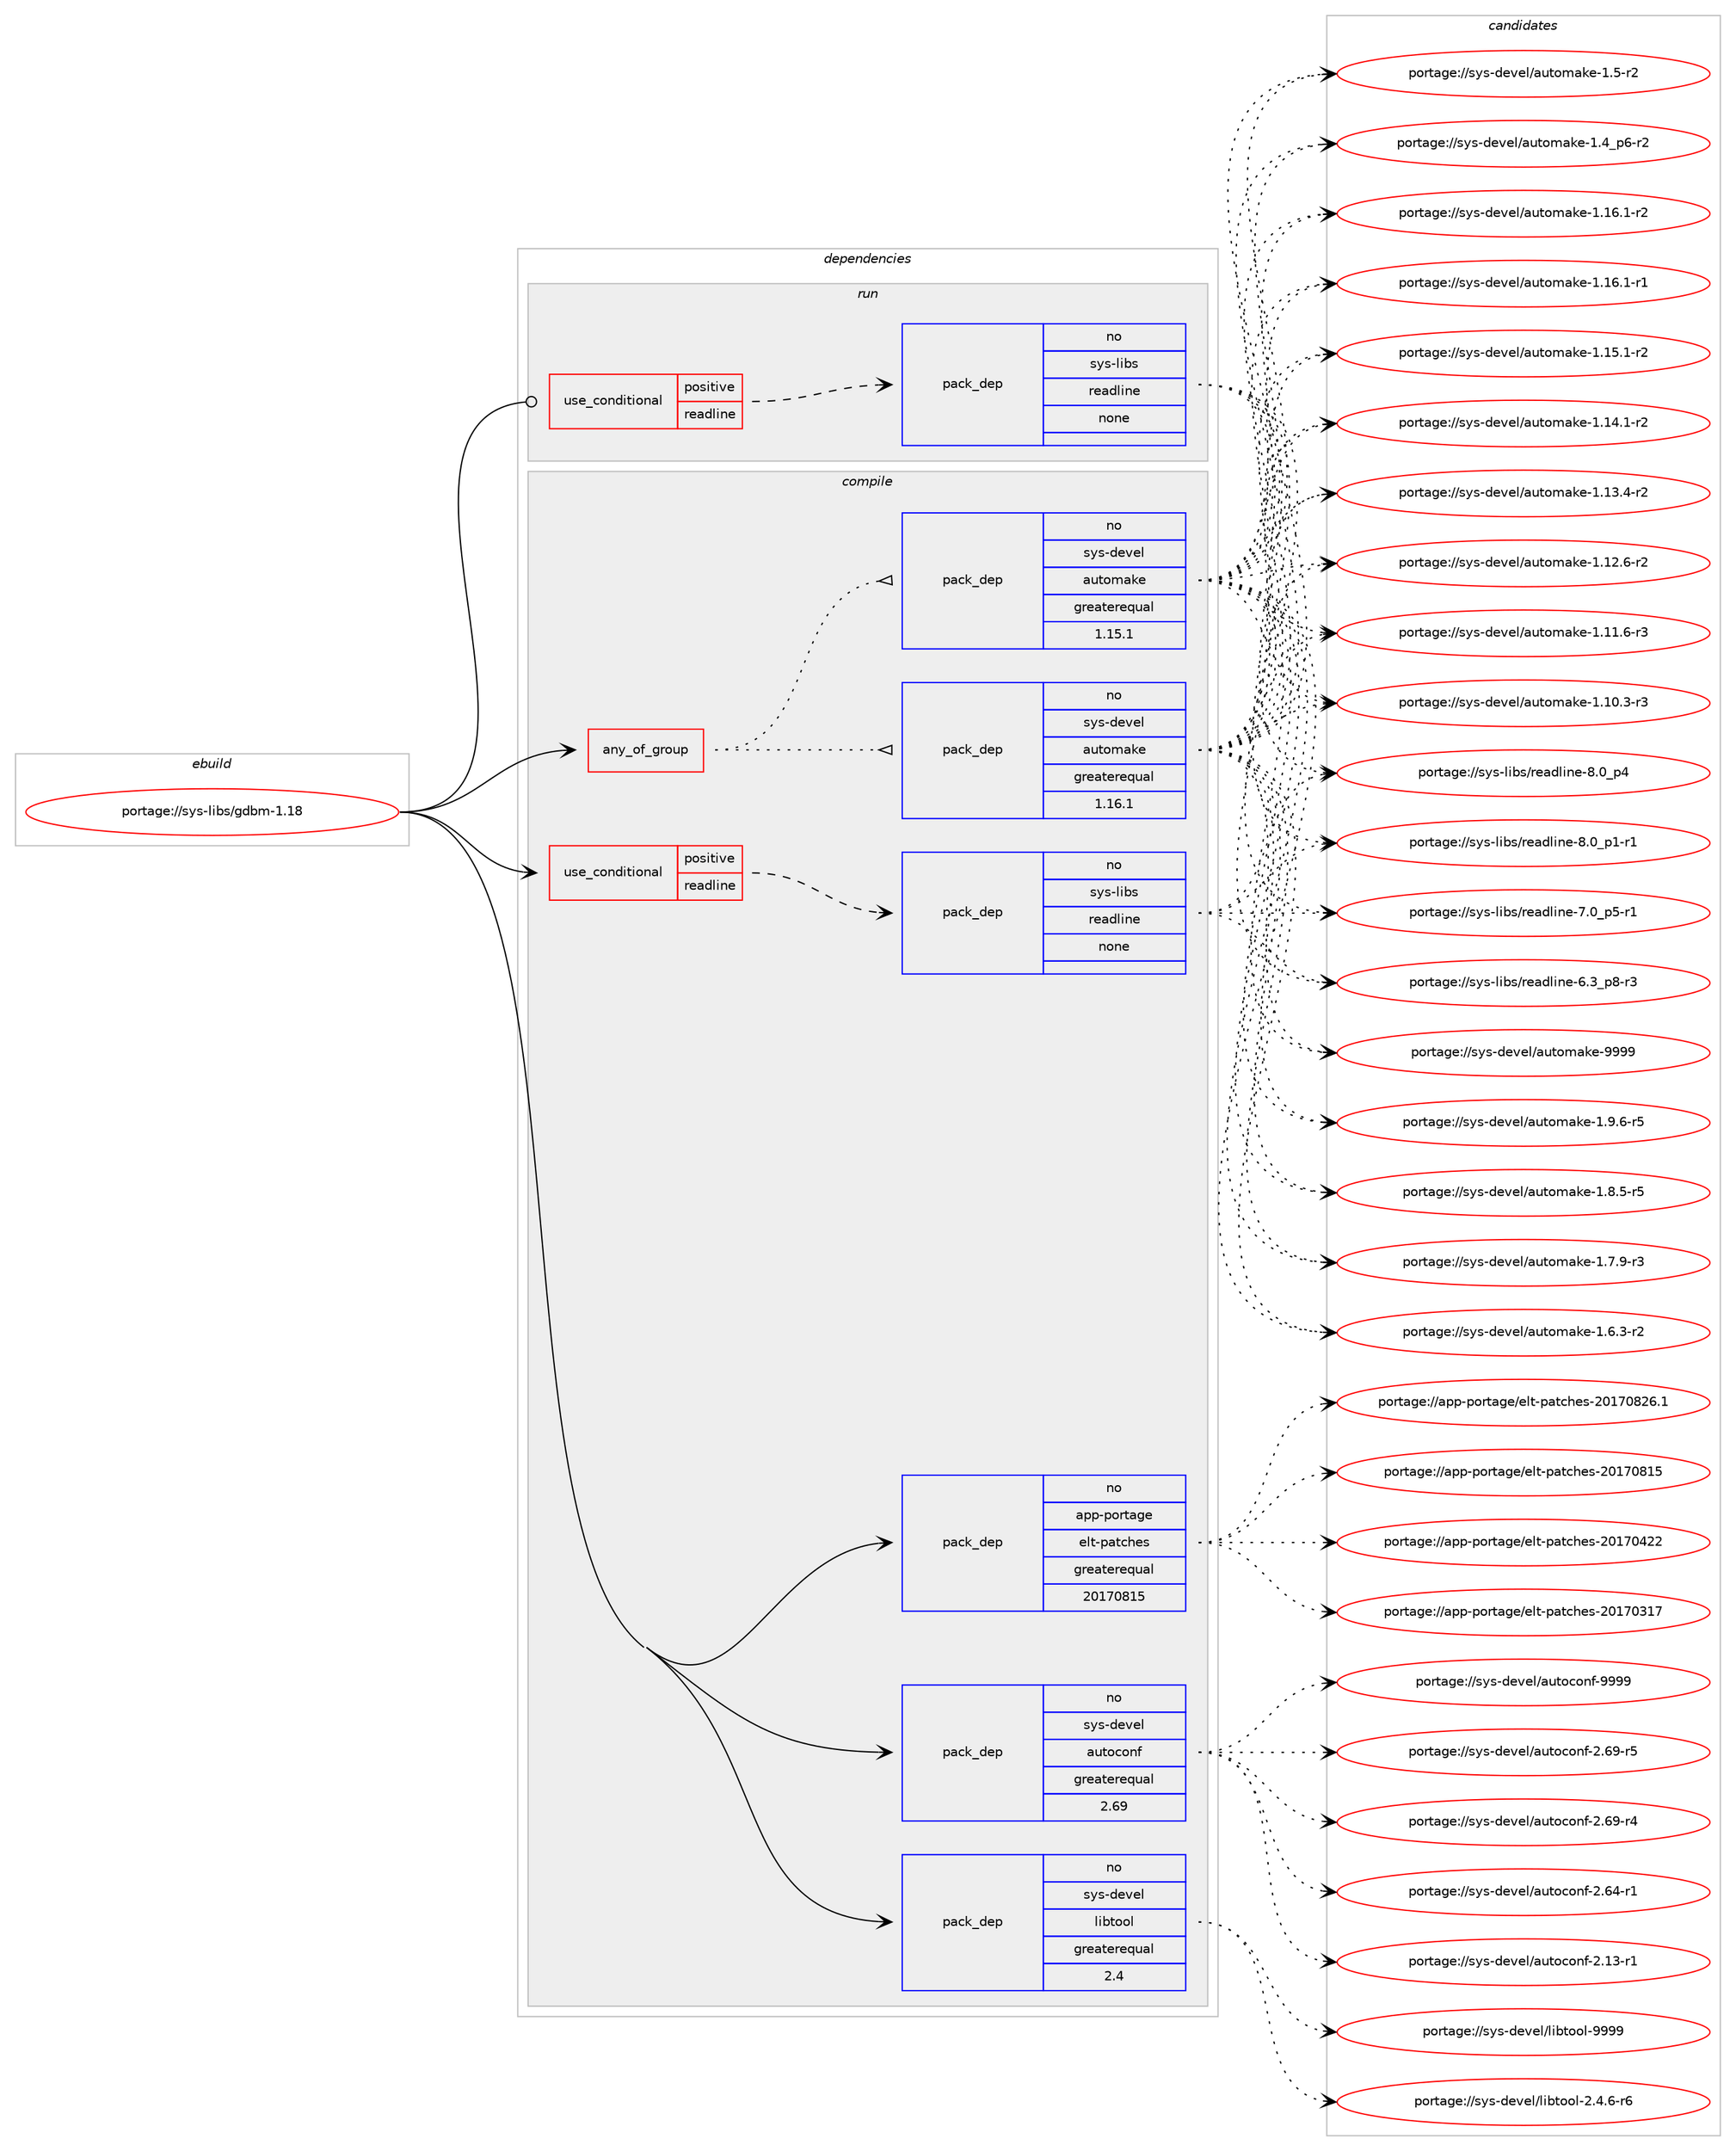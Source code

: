 digraph prolog {

# *************
# Graph options
# *************

newrank=true;
concentrate=true;
compound=true;
graph [rankdir=LR,fontname=Helvetica,fontsize=10,ranksep=1.5];#, ranksep=2.5, nodesep=0.2];
edge  [arrowhead=vee];
node  [fontname=Helvetica,fontsize=10];

# **********
# The ebuild
# **********

subgraph cluster_leftcol {
color=gray;
rank=same;
label=<<i>ebuild</i>>;
id [label="portage://sys-libs/gdbm-1.18", color=red, width=4, href="../sys-libs/gdbm-1.18.svg"];
}

# ****************
# The dependencies
# ****************

subgraph cluster_midcol {
color=gray;
label=<<i>dependencies</i>>;
subgraph cluster_compile {
fillcolor="#eeeeee";
style=filled;
label=<<i>compile</i>>;
subgraph any905 {
dependency42154 [label=<<TABLE BORDER="0" CELLBORDER="1" CELLSPACING="0" CELLPADDING="4"><TR><TD CELLPADDING="10">any_of_group</TD></TR></TABLE>>, shape=none, color=red];subgraph pack33020 {
dependency42155 [label=<<TABLE BORDER="0" CELLBORDER="1" CELLSPACING="0" CELLPADDING="4" WIDTH="220"><TR><TD ROWSPAN="6" CELLPADDING="30">pack_dep</TD></TR><TR><TD WIDTH="110">no</TD></TR><TR><TD>sys-devel</TD></TR><TR><TD>automake</TD></TR><TR><TD>greaterequal</TD></TR><TR><TD>1.16.1</TD></TR></TABLE>>, shape=none, color=blue];
}
dependency42154:e -> dependency42155:w [weight=20,style="dotted",arrowhead="oinv"];
subgraph pack33021 {
dependency42156 [label=<<TABLE BORDER="0" CELLBORDER="1" CELLSPACING="0" CELLPADDING="4" WIDTH="220"><TR><TD ROWSPAN="6" CELLPADDING="30">pack_dep</TD></TR><TR><TD WIDTH="110">no</TD></TR><TR><TD>sys-devel</TD></TR><TR><TD>automake</TD></TR><TR><TD>greaterequal</TD></TR><TR><TD>1.15.1</TD></TR></TABLE>>, shape=none, color=blue];
}
dependency42154:e -> dependency42156:w [weight=20,style="dotted",arrowhead="oinv"];
}
id:e -> dependency42154:w [weight=20,style="solid",arrowhead="vee"];
subgraph cond8173 {
dependency42157 [label=<<TABLE BORDER="0" CELLBORDER="1" CELLSPACING="0" CELLPADDING="4"><TR><TD ROWSPAN="3" CELLPADDING="10">use_conditional</TD></TR><TR><TD>positive</TD></TR><TR><TD>readline</TD></TR></TABLE>>, shape=none, color=red];
subgraph pack33022 {
dependency42158 [label=<<TABLE BORDER="0" CELLBORDER="1" CELLSPACING="0" CELLPADDING="4" WIDTH="220"><TR><TD ROWSPAN="6" CELLPADDING="30">pack_dep</TD></TR><TR><TD WIDTH="110">no</TD></TR><TR><TD>sys-libs</TD></TR><TR><TD>readline</TD></TR><TR><TD>none</TD></TR><TR><TD></TD></TR></TABLE>>, shape=none, color=blue];
}
dependency42157:e -> dependency42158:w [weight=20,style="dashed",arrowhead="vee"];
}
id:e -> dependency42157:w [weight=20,style="solid",arrowhead="vee"];
subgraph pack33023 {
dependency42159 [label=<<TABLE BORDER="0" CELLBORDER="1" CELLSPACING="0" CELLPADDING="4" WIDTH="220"><TR><TD ROWSPAN="6" CELLPADDING="30">pack_dep</TD></TR><TR><TD WIDTH="110">no</TD></TR><TR><TD>app-portage</TD></TR><TR><TD>elt-patches</TD></TR><TR><TD>greaterequal</TD></TR><TR><TD>20170815</TD></TR></TABLE>>, shape=none, color=blue];
}
id:e -> dependency42159:w [weight=20,style="solid",arrowhead="vee"];
subgraph pack33024 {
dependency42160 [label=<<TABLE BORDER="0" CELLBORDER="1" CELLSPACING="0" CELLPADDING="4" WIDTH="220"><TR><TD ROWSPAN="6" CELLPADDING="30">pack_dep</TD></TR><TR><TD WIDTH="110">no</TD></TR><TR><TD>sys-devel</TD></TR><TR><TD>autoconf</TD></TR><TR><TD>greaterequal</TD></TR><TR><TD>2.69</TD></TR></TABLE>>, shape=none, color=blue];
}
id:e -> dependency42160:w [weight=20,style="solid",arrowhead="vee"];
subgraph pack33025 {
dependency42161 [label=<<TABLE BORDER="0" CELLBORDER="1" CELLSPACING="0" CELLPADDING="4" WIDTH="220"><TR><TD ROWSPAN="6" CELLPADDING="30">pack_dep</TD></TR><TR><TD WIDTH="110">no</TD></TR><TR><TD>sys-devel</TD></TR><TR><TD>libtool</TD></TR><TR><TD>greaterequal</TD></TR><TR><TD>2.4</TD></TR></TABLE>>, shape=none, color=blue];
}
id:e -> dependency42161:w [weight=20,style="solid",arrowhead="vee"];
}
subgraph cluster_compileandrun {
fillcolor="#eeeeee";
style=filled;
label=<<i>compile and run</i>>;
}
subgraph cluster_run {
fillcolor="#eeeeee";
style=filled;
label=<<i>run</i>>;
subgraph cond8174 {
dependency42162 [label=<<TABLE BORDER="0" CELLBORDER="1" CELLSPACING="0" CELLPADDING="4"><TR><TD ROWSPAN="3" CELLPADDING="10">use_conditional</TD></TR><TR><TD>positive</TD></TR><TR><TD>readline</TD></TR></TABLE>>, shape=none, color=red];
subgraph pack33026 {
dependency42163 [label=<<TABLE BORDER="0" CELLBORDER="1" CELLSPACING="0" CELLPADDING="4" WIDTH="220"><TR><TD ROWSPAN="6" CELLPADDING="30">pack_dep</TD></TR><TR><TD WIDTH="110">no</TD></TR><TR><TD>sys-libs</TD></TR><TR><TD>readline</TD></TR><TR><TD>none</TD></TR><TR><TD></TD></TR></TABLE>>, shape=none, color=blue];
}
dependency42162:e -> dependency42163:w [weight=20,style="dashed",arrowhead="vee"];
}
id:e -> dependency42162:w [weight=20,style="solid",arrowhead="odot"];
}
}

# **************
# The candidates
# **************

subgraph cluster_choices {
rank=same;
color=gray;
label=<<i>candidates</i>>;

subgraph choice33020 {
color=black;
nodesep=1;
choice115121115451001011181011084797117116111109971071014557575757 [label="portage://sys-devel/automake-9999", color=red, width=4,href="../sys-devel/automake-9999.svg"];
choice115121115451001011181011084797117116111109971071014549465746544511453 [label="portage://sys-devel/automake-1.9.6-r5", color=red, width=4,href="../sys-devel/automake-1.9.6-r5.svg"];
choice115121115451001011181011084797117116111109971071014549465646534511453 [label="portage://sys-devel/automake-1.8.5-r5", color=red, width=4,href="../sys-devel/automake-1.8.5-r5.svg"];
choice115121115451001011181011084797117116111109971071014549465546574511451 [label="portage://sys-devel/automake-1.7.9-r3", color=red, width=4,href="../sys-devel/automake-1.7.9-r3.svg"];
choice115121115451001011181011084797117116111109971071014549465446514511450 [label="portage://sys-devel/automake-1.6.3-r2", color=red, width=4,href="../sys-devel/automake-1.6.3-r2.svg"];
choice11512111545100101118101108479711711611110997107101454946534511450 [label="portage://sys-devel/automake-1.5-r2", color=red, width=4,href="../sys-devel/automake-1.5-r2.svg"];
choice115121115451001011181011084797117116111109971071014549465295112544511450 [label="portage://sys-devel/automake-1.4_p6-r2", color=red, width=4,href="../sys-devel/automake-1.4_p6-r2.svg"];
choice11512111545100101118101108479711711611110997107101454946495446494511450 [label="portage://sys-devel/automake-1.16.1-r2", color=red, width=4,href="../sys-devel/automake-1.16.1-r2.svg"];
choice11512111545100101118101108479711711611110997107101454946495446494511449 [label="portage://sys-devel/automake-1.16.1-r1", color=red, width=4,href="../sys-devel/automake-1.16.1-r1.svg"];
choice11512111545100101118101108479711711611110997107101454946495346494511450 [label="portage://sys-devel/automake-1.15.1-r2", color=red, width=4,href="../sys-devel/automake-1.15.1-r2.svg"];
choice11512111545100101118101108479711711611110997107101454946495246494511450 [label="portage://sys-devel/automake-1.14.1-r2", color=red, width=4,href="../sys-devel/automake-1.14.1-r2.svg"];
choice11512111545100101118101108479711711611110997107101454946495146524511450 [label="portage://sys-devel/automake-1.13.4-r2", color=red, width=4,href="../sys-devel/automake-1.13.4-r2.svg"];
choice11512111545100101118101108479711711611110997107101454946495046544511450 [label="portage://sys-devel/automake-1.12.6-r2", color=red, width=4,href="../sys-devel/automake-1.12.6-r2.svg"];
choice11512111545100101118101108479711711611110997107101454946494946544511451 [label="portage://sys-devel/automake-1.11.6-r3", color=red, width=4,href="../sys-devel/automake-1.11.6-r3.svg"];
choice11512111545100101118101108479711711611110997107101454946494846514511451 [label="portage://sys-devel/automake-1.10.3-r3", color=red, width=4,href="../sys-devel/automake-1.10.3-r3.svg"];
dependency42155:e -> choice115121115451001011181011084797117116111109971071014557575757:w [style=dotted,weight="100"];
dependency42155:e -> choice115121115451001011181011084797117116111109971071014549465746544511453:w [style=dotted,weight="100"];
dependency42155:e -> choice115121115451001011181011084797117116111109971071014549465646534511453:w [style=dotted,weight="100"];
dependency42155:e -> choice115121115451001011181011084797117116111109971071014549465546574511451:w [style=dotted,weight="100"];
dependency42155:e -> choice115121115451001011181011084797117116111109971071014549465446514511450:w [style=dotted,weight="100"];
dependency42155:e -> choice11512111545100101118101108479711711611110997107101454946534511450:w [style=dotted,weight="100"];
dependency42155:e -> choice115121115451001011181011084797117116111109971071014549465295112544511450:w [style=dotted,weight="100"];
dependency42155:e -> choice11512111545100101118101108479711711611110997107101454946495446494511450:w [style=dotted,weight="100"];
dependency42155:e -> choice11512111545100101118101108479711711611110997107101454946495446494511449:w [style=dotted,weight="100"];
dependency42155:e -> choice11512111545100101118101108479711711611110997107101454946495346494511450:w [style=dotted,weight="100"];
dependency42155:e -> choice11512111545100101118101108479711711611110997107101454946495246494511450:w [style=dotted,weight="100"];
dependency42155:e -> choice11512111545100101118101108479711711611110997107101454946495146524511450:w [style=dotted,weight="100"];
dependency42155:e -> choice11512111545100101118101108479711711611110997107101454946495046544511450:w [style=dotted,weight="100"];
dependency42155:e -> choice11512111545100101118101108479711711611110997107101454946494946544511451:w [style=dotted,weight="100"];
dependency42155:e -> choice11512111545100101118101108479711711611110997107101454946494846514511451:w [style=dotted,weight="100"];
}
subgraph choice33021 {
color=black;
nodesep=1;
choice115121115451001011181011084797117116111109971071014557575757 [label="portage://sys-devel/automake-9999", color=red, width=4,href="../sys-devel/automake-9999.svg"];
choice115121115451001011181011084797117116111109971071014549465746544511453 [label="portage://sys-devel/automake-1.9.6-r5", color=red, width=4,href="../sys-devel/automake-1.9.6-r5.svg"];
choice115121115451001011181011084797117116111109971071014549465646534511453 [label="portage://sys-devel/automake-1.8.5-r5", color=red, width=4,href="../sys-devel/automake-1.8.5-r5.svg"];
choice115121115451001011181011084797117116111109971071014549465546574511451 [label="portage://sys-devel/automake-1.7.9-r3", color=red, width=4,href="../sys-devel/automake-1.7.9-r3.svg"];
choice115121115451001011181011084797117116111109971071014549465446514511450 [label="portage://sys-devel/automake-1.6.3-r2", color=red, width=4,href="../sys-devel/automake-1.6.3-r2.svg"];
choice11512111545100101118101108479711711611110997107101454946534511450 [label="portage://sys-devel/automake-1.5-r2", color=red, width=4,href="../sys-devel/automake-1.5-r2.svg"];
choice115121115451001011181011084797117116111109971071014549465295112544511450 [label="portage://sys-devel/automake-1.4_p6-r2", color=red, width=4,href="../sys-devel/automake-1.4_p6-r2.svg"];
choice11512111545100101118101108479711711611110997107101454946495446494511450 [label="portage://sys-devel/automake-1.16.1-r2", color=red, width=4,href="../sys-devel/automake-1.16.1-r2.svg"];
choice11512111545100101118101108479711711611110997107101454946495446494511449 [label="portage://sys-devel/automake-1.16.1-r1", color=red, width=4,href="../sys-devel/automake-1.16.1-r1.svg"];
choice11512111545100101118101108479711711611110997107101454946495346494511450 [label="portage://sys-devel/automake-1.15.1-r2", color=red, width=4,href="../sys-devel/automake-1.15.1-r2.svg"];
choice11512111545100101118101108479711711611110997107101454946495246494511450 [label="portage://sys-devel/automake-1.14.1-r2", color=red, width=4,href="../sys-devel/automake-1.14.1-r2.svg"];
choice11512111545100101118101108479711711611110997107101454946495146524511450 [label="portage://sys-devel/automake-1.13.4-r2", color=red, width=4,href="../sys-devel/automake-1.13.4-r2.svg"];
choice11512111545100101118101108479711711611110997107101454946495046544511450 [label="portage://sys-devel/automake-1.12.6-r2", color=red, width=4,href="../sys-devel/automake-1.12.6-r2.svg"];
choice11512111545100101118101108479711711611110997107101454946494946544511451 [label="portage://sys-devel/automake-1.11.6-r3", color=red, width=4,href="../sys-devel/automake-1.11.6-r3.svg"];
choice11512111545100101118101108479711711611110997107101454946494846514511451 [label="portage://sys-devel/automake-1.10.3-r3", color=red, width=4,href="../sys-devel/automake-1.10.3-r3.svg"];
dependency42156:e -> choice115121115451001011181011084797117116111109971071014557575757:w [style=dotted,weight="100"];
dependency42156:e -> choice115121115451001011181011084797117116111109971071014549465746544511453:w [style=dotted,weight="100"];
dependency42156:e -> choice115121115451001011181011084797117116111109971071014549465646534511453:w [style=dotted,weight="100"];
dependency42156:e -> choice115121115451001011181011084797117116111109971071014549465546574511451:w [style=dotted,weight="100"];
dependency42156:e -> choice115121115451001011181011084797117116111109971071014549465446514511450:w [style=dotted,weight="100"];
dependency42156:e -> choice11512111545100101118101108479711711611110997107101454946534511450:w [style=dotted,weight="100"];
dependency42156:e -> choice115121115451001011181011084797117116111109971071014549465295112544511450:w [style=dotted,weight="100"];
dependency42156:e -> choice11512111545100101118101108479711711611110997107101454946495446494511450:w [style=dotted,weight="100"];
dependency42156:e -> choice11512111545100101118101108479711711611110997107101454946495446494511449:w [style=dotted,weight="100"];
dependency42156:e -> choice11512111545100101118101108479711711611110997107101454946495346494511450:w [style=dotted,weight="100"];
dependency42156:e -> choice11512111545100101118101108479711711611110997107101454946495246494511450:w [style=dotted,weight="100"];
dependency42156:e -> choice11512111545100101118101108479711711611110997107101454946495146524511450:w [style=dotted,weight="100"];
dependency42156:e -> choice11512111545100101118101108479711711611110997107101454946495046544511450:w [style=dotted,weight="100"];
dependency42156:e -> choice11512111545100101118101108479711711611110997107101454946494946544511451:w [style=dotted,weight="100"];
dependency42156:e -> choice11512111545100101118101108479711711611110997107101454946494846514511451:w [style=dotted,weight="100"];
}
subgraph choice33022 {
color=black;
nodesep=1;
choice11512111545108105981154711410197100108105110101455646489511252 [label="portage://sys-libs/readline-8.0_p4", color=red, width=4,href="../sys-libs/readline-8.0_p4.svg"];
choice115121115451081059811547114101971001081051101014556464895112494511449 [label="portage://sys-libs/readline-8.0_p1-r1", color=red, width=4,href="../sys-libs/readline-8.0_p1-r1.svg"];
choice115121115451081059811547114101971001081051101014555464895112534511449 [label="portage://sys-libs/readline-7.0_p5-r1", color=red, width=4,href="../sys-libs/readline-7.0_p5-r1.svg"];
choice115121115451081059811547114101971001081051101014554465195112564511451 [label="portage://sys-libs/readline-6.3_p8-r3", color=red, width=4,href="../sys-libs/readline-6.3_p8-r3.svg"];
dependency42158:e -> choice11512111545108105981154711410197100108105110101455646489511252:w [style=dotted,weight="100"];
dependency42158:e -> choice115121115451081059811547114101971001081051101014556464895112494511449:w [style=dotted,weight="100"];
dependency42158:e -> choice115121115451081059811547114101971001081051101014555464895112534511449:w [style=dotted,weight="100"];
dependency42158:e -> choice115121115451081059811547114101971001081051101014554465195112564511451:w [style=dotted,weight="100"];
}
subgraph choice33023 {
color=black;
nodesep=1;
choice971121124511211111411697103101471011081164511297116991041011154550484955485650544649 [label="portage://app-portage/elt-patches-20170826.1", color=red, width=4,href="../app-portage/elt-patches-20170826.1.svg"];
choice97112112451121111141169710310147101108116451129711699104101115455048495548564953 [label="portage://app-portage/elt-patches-20170815", color=red, width=4,href="../app-portage/elt-patches-20170815.svg"];
choice97112112451121111141169710310147101108116451129711699104101115455048495548525050 [label="portage://app-portage/elt-patches-20170422", color=red, width=4,href="../app-portage/elt-patches-20170422.svg"];
choice97112112451121111141169710310147101108116451129711699104101115455048495548514955 [label="portage://app-portage/elt-patches-20170317", color=red, width=4,href="../app-portage/elt-patches-20170317.svg"];
dependency42159:e -> choice971121124511211111411697103101471011081164511297116991041011154550484955485650544649:w [style=dotted,weight="100"];
dependency42159:e -> choice97112112451121111141169710310147101108116451129711699104101115455048495548564953:w [style=dotted,weight="100"];
dependency42159:e -> choice97112112451121111141169710310147101108116451129711699104101115455048495548525050:w [style=dotted,weight="100"];
dependency42159:e -> choice97112112451121111141169710310147101108116451129711699104101115455048495548514955:w [style=dotted,weight="100"];
}
subgraph choice33024 {
color=black;
nodesep=1;
choice115121115451001011181011084797117116111991111101024557575757 [label="portage://sys-devel/autoconf-9999", color=red, width=4,href="../sys-devel/autoconf-9999.svg"];
choice1151211154510010111810110847971171161119911111010245504654574511453 [label="portage://sys-devel/autoconf-2.69-r5", color=red, width=4,href="../sys-devel/autoconf-2.69-r5.svg"];
choice1151211154510010111810110847971171161119911111010245504654574511452 [label="portage://sys-devel/autoconf-2.69-r4", color=red, width=4,href="../sys-devel/autoconf-2.69-r4.svg"];
choice1151211154510010111810110847971171161119911111010245504654524511449 [label="portage://sys-devel/autoconf-2.64-r1", color=red, width=4,href="../sys-devel/autoconf-2.64-r1.svg"];
choice1151211154510010111810110847971171161119911111010245504649514511449 [label="portage://sys-devel/autoconf-2.13-r1", color=red, width=4,href="../sys-devel/autoconf-2.13-r1.svg"];
dependency42160:e -> choice115121115451001011181011084797117116111991111101024557575757:w [style=dotted,weight="100"];
dependency42160:e -> choice1151211154510010111810110847971171161119911111010245504654574511453:w [style=dotted,weight="100"];
dependency42160:e -> choice1151211154510010111810110847971171161119911111010245504654574511452:w [style=dotted,weight="100"];
dependency42160:e -> choice1151211154510010111810110847971171161119911111010245504654524511449:w [style=dotted,weight="100"];
dependency42160:e -> choice1151211154510010111810110847971171161119911111010245504649514511449:w [style=dotted,weight="100"];
}
subgraph choice33025 {
color=black;
nodesep=1;
choice1151211154510010111810110847108105981161111111084557575757 [label="portage://sys-devel/libtool-9999", color=red, width=4,href="../sys-devel/libtool-9999.svg"];
choice1151211154510010111810110847108105981161111111084550465246544511454 [label="portage://sys-devel/libtool-2.4.6-r6", color=red, width=4,href="../sys-devel/libtool-2.4.6-r6.svg"];
dependency42161:e -> choice1151211154510010111810110847108105981161111111084557575757:w [style=dotted,weight="100"];
dependency42161:e -> choice1151211154510010111810110847108105981161111111084550465246544511454:w [style=dotted,weight="100"];
}
subgraph choice33026 {
color=black;
nodesep=1;
choice11512111545108105981154711410197100108105110101455646489511252 [label="portage://sys-libs/readline-8.0_p4", color=red, width=4,href="../sys-libs/readline-8.0_p4.svg"];
choice115121115451081059811547114101971001081051101014556464895112494511449 [label="portage://sys-libs/readline-8.0_p1-r1", color=red, width=4,href="../sys-libs/readline-8.0_p1-r1.svg"];
choice115121115451081059811547114101971001081051101014555464895112534511449 [label="portage://sys-libs/readline-7.0_p5-r1", color=red, width=4,href="../sys-libs/readline-7.0_p5-r1.svg"];
choice115121115451081059811547114101971001081051101014554465195112564511451 [label="portage://sys-libs/readline-6.3_p8-r3", color=red, width=4,href="../sys-libs/readline-6.3_p8-r3.svg"];
dependency42163:e -> choice11512111545108105981154711410197100108105110101455646489511252:w [style=dotted,weight="100"];
dependency42163:e -> choice115121115451081059811547114101971001081051101014556464895112494511449:w [style=dotted,weight="100"];
dependency42163:e -> choice115121115451081059811547114101971001081051101014555464895112534511449:w [style=dotted,weight="100"];
dependency42163:e -> choice115121115451081059811547114101971001081051101014554465195112564511451:w [style=dotted,weight="100"];
}
}

}

